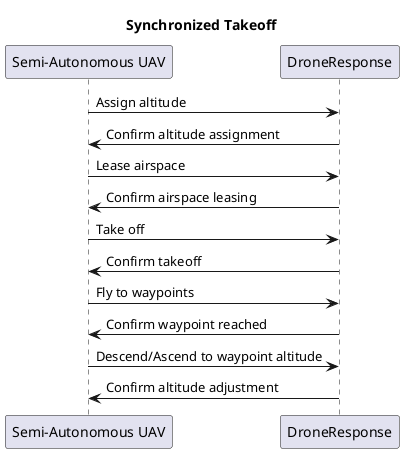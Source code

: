 @startuml
title "Synchronized Takeoff"

"Semi-Autonomous UAV" -> "DroneResponse": Assign altitude
"DroneResponse" -> "Semi-Autonomous UAV": Confirm altitude assignment
"Semi-Autonomous UAV" -> "DroneResponse": Lease airspace
"DroneResponse" -> "Semi-Autonomous UAV": Confirm airspace leasing
"Semi-Autonomous UAV" -> "DroneResponse": Take off
"DroneResponse" -> "Semi-Autonomous UAV": Confirm takeoff
"Semi-Autonomous UAV" -> "DroneResponse": Fly to waypoints
"DroneResponse" -> "Semi-Autonomous UAV": Confirm waypoint reached
"Semi-Autonomous UAV" -> "DroneResponse": Descend/Ascend to waypoint altitude
"DroneResponse" -> "Semi-Autonomous UAV": Confirm altitude adjustment
@enduml
